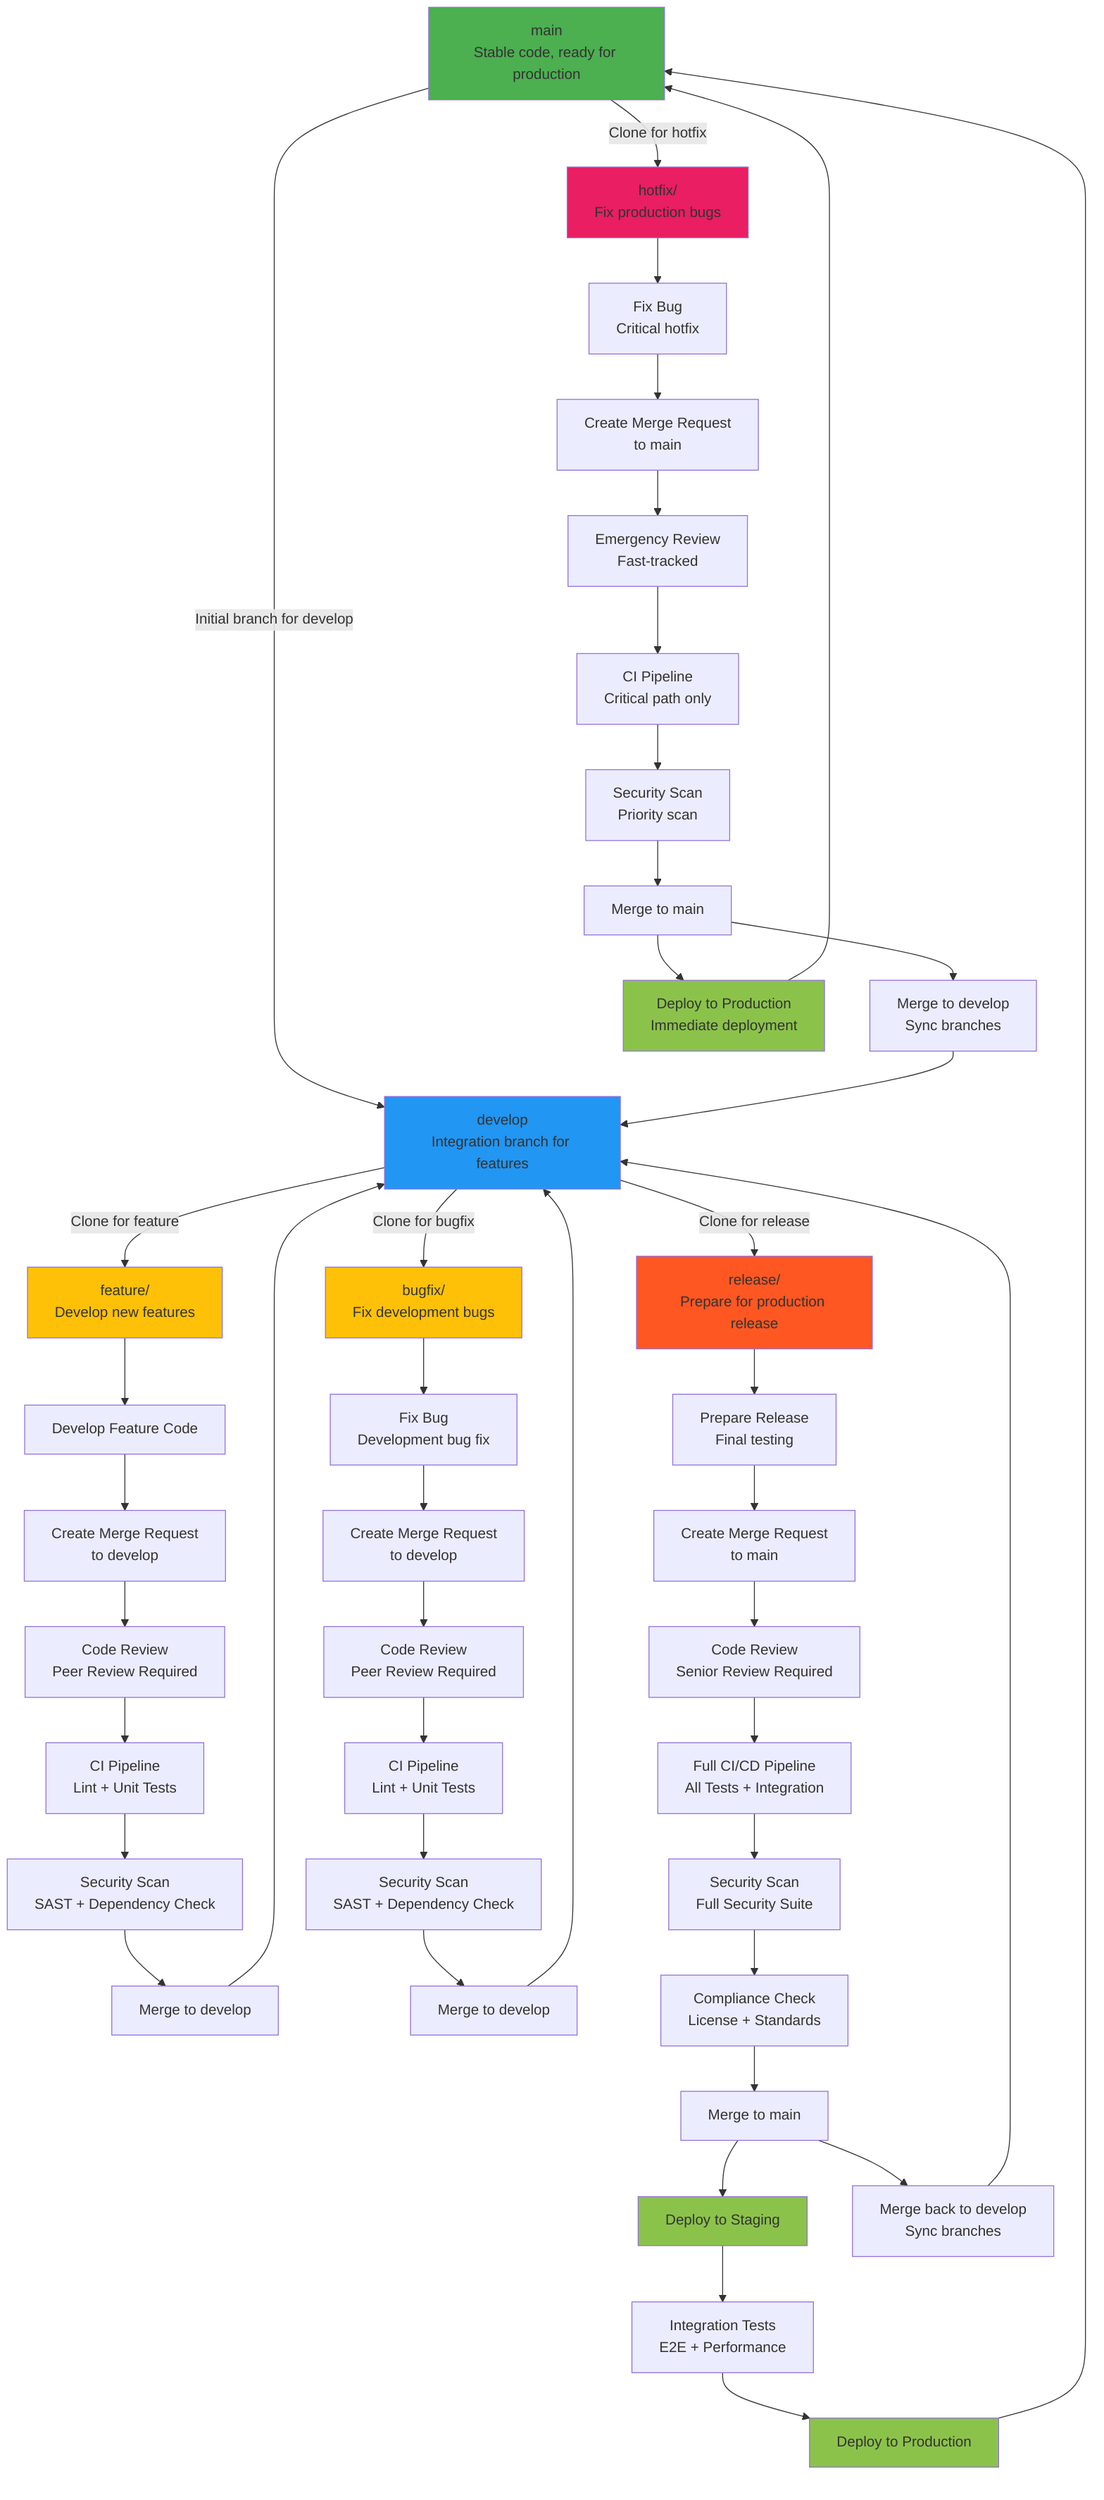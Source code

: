 graph TD
    A[main<br/>Stable code, ready for production] -->|Clone for hotfix| E[hotfix/<br/>Fix production bugs]
    A -->|Initial branch for develop| B[develop<br/>Integration branch for features]
    B -->|Clone for feature| C[feature/<br/>Develop new features]
    B -->|Clone for bugfix| V[bugfix/<br/>Fix development bugs]
    B -->|Clone for release| D[release/<br/>Prepare for production release]

    C --> F[Develop Feature Code]
    F --> G[Create Merge Request<br/>to develop]
    G --> H[Code Review<br/>Peer Review Required]
    H --> I[CI Pipeline<br/>Lint + Unit Tests]
    I --> J[Security Scan<br/>SAST + Dependency Check]
    J --> K[Merge to develop]
    K --> B

    V --> W[Fix Bug<br/>Development bug fix]
    W --> X[Create Merge Request<br/>to develop]
    X --> Y[Code Review<br/>Peer Review Required]
    Y --> Z[CI Pipeline<br/>Lint + Unit Tests]
    Z --> AA[Security Scan<br/>SAST + Dependency Check]
    AA --> BB[Merge to develop]
    BB --> B

    D --> CC[Prepare Release<br/>Final testing]
    CC --> DD[Create Merge Request<br/>to main]
    DD --> EE[Code Review<br/>Senior Review Required]
    EE --> FF[Full CI/CD Pipeline<br/>All Tests + Integration]
    FF --> GG[Security Scan<br/>Full Security Suite]
    GG --> HH[Compliance Check<br/>License + Standards]
    HH --> II[Merge to main]
    II --> JJ[Deploy to Staging]
    JJ --> KK[Integration Tests<br/>E2E + Performance]
    KK --> LL[Deploy to Production]
    LL --> A
    II --> MM[Merge back to develop<br/>Sync branches]
    MM --> B

    E --> NN[Fix Bug<br/>Critical hotfix]
    NN --> OO[Create Merge Request<br/>to main]
    OO --> PP[Emergency Review<br/>Fast-tracked]
    PP --> QQ[CI Pipeline<br/>Critical path only]
    QQ --> RR[Security Scan<br/>Priority scan]
    RR --> SS[Merge to main]
    SS --> TT[Merge to develop<br/>Sync branches]
    TT --> B
    SS --> UU[Deploy to Production<br/>Immediate deployment]
    UU --> A

    style A fill:#4CAF50
    style B fill:#2196F3
    style C fill:#FFC107
    style V fill:#FFC107
    style D fill:#FF5722
    style E fill:#E91E63
    style JJ fill:#8BC34A
    style LL fill:#8BC34A
    style UU fill:#8BC34A